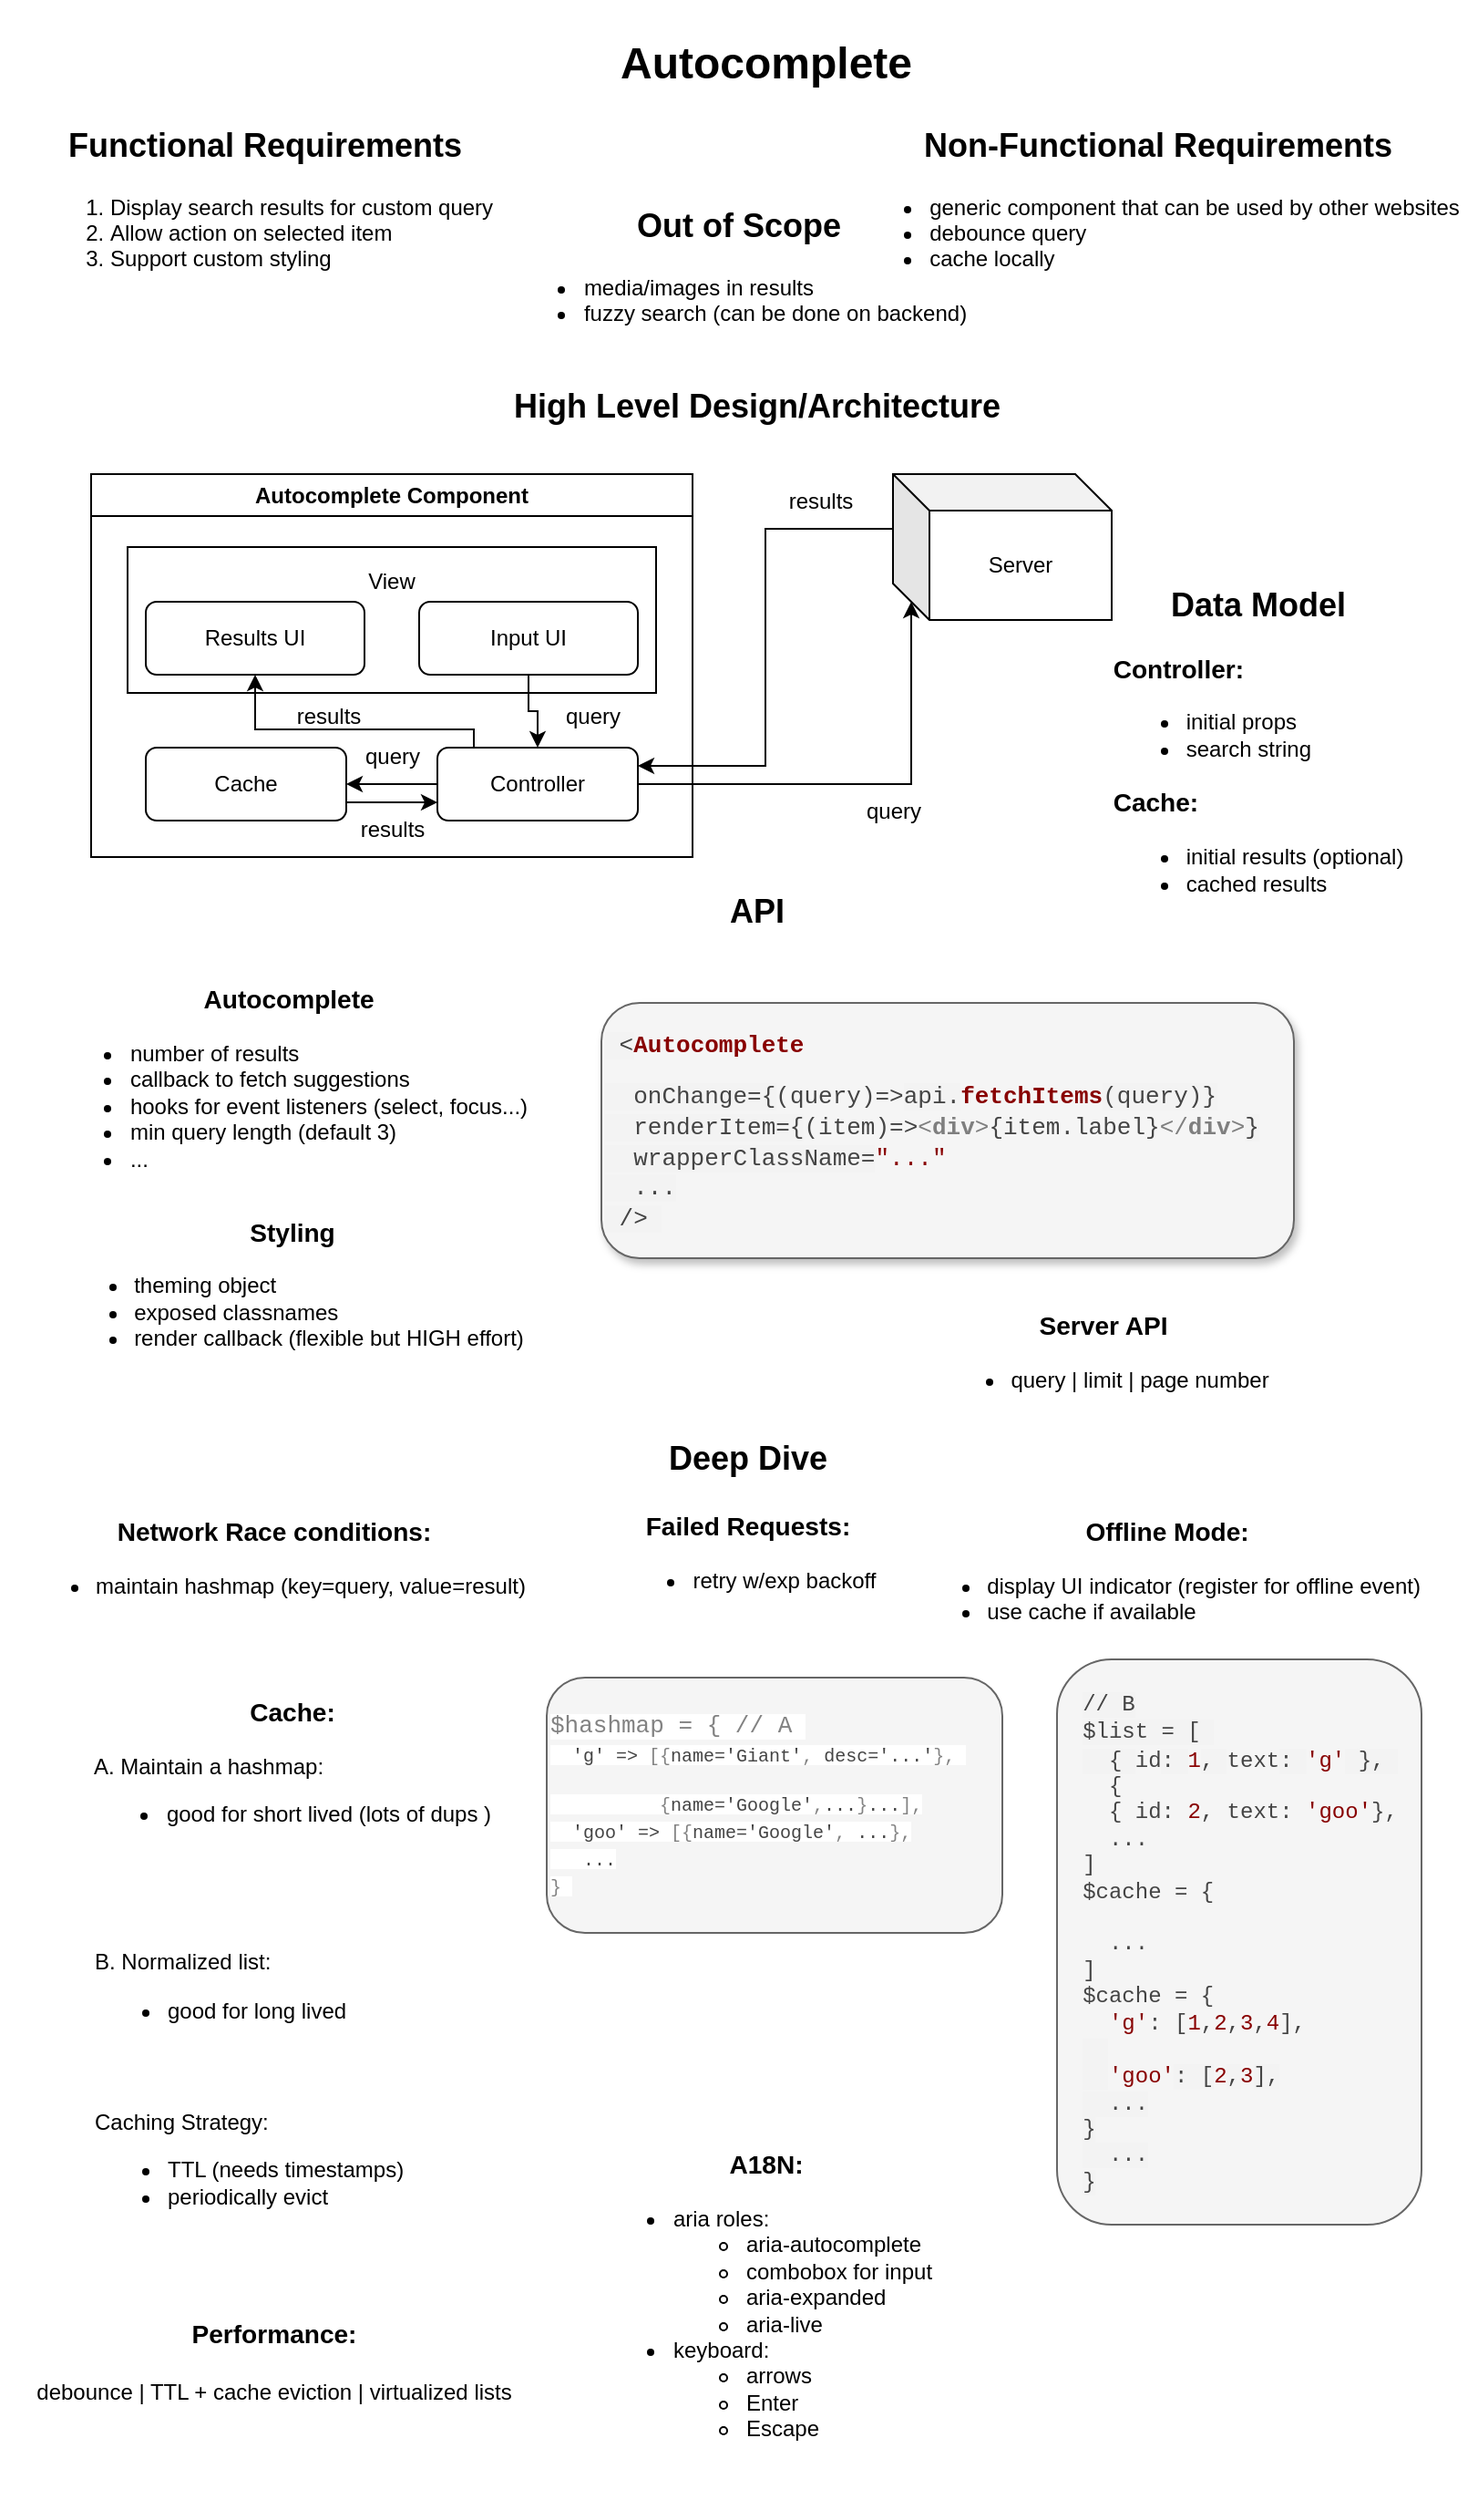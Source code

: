 <mxfile version="27.0.5">
  <diagram name="Page-1" id="dgKfHVLs2dfAS0LjMVGZ">
    <mxGraphModel dx="1205" dy="784" grid="1" gridSize="10" guides="1" tooltips="1" connect="1" arrows="1" fold="1" page="1" pageScale="1" pageWidth="850" pageHeight="1100" math="0" shadow="0">
      <root>
        <mxCell id="0" />
        <mxCell id="1" parent="0" />
        <mxCell id="UEqxe5ACNQiHhb535YgH-1" value="&lt;h1&gt;Autocomplete&lt;/h1&gt;" style="text;html=1;align=center;verticalAlign=middle;resizable=0;points=[];autosize=1;strokeColor=none;fillColor=none;" vertex="1" parent="1">
          <mxGeometry x="360" y="10" width="180" height="70" as="geometry" />
        </mxCell>
        <mxCell id="UEqxe5ACNQiHhb535YgH-2" value="&lt;h2&gt;Functional Requirements&lt;/h2&gt;&lt;div&gt;&lt;ol&gt;&lt;li style=&quot;text-align: left;&quot;&gt;Display search results for custom query&lt;/li&gt;&lt;li style=&quot;text-align: left;&quot;&gt;Allow action on selected item&lt;/li&gt;&lt;li style=&quot;text-align: left;&quot;&gt;Support custom styling&lt;/li&gt;&lt;/ol&gt;&lt;/div&gt;" style="text;html=1;align=center;verticalAlign=middle;resizable=0;points=[];autosize=1;strokeColor=none;fillColor=none;" vertex="1" parent="1">
          <mxGeometry x="40" y="58" width="270" height="120" as="geometry" />
        </mxCell>
        <mxCell id="UEqxe5ACNQiHhb535YgH-3" value="&lt;h2&gt;Non-Functional Requirements&lt;/h2&gt;&lt;div&gt;&lt;ul&gt;&lt;li style=&quot;text-align: left;&quot;&gt;generic component that can be used by other websites&lt;/li&gt;&lt;li style=&quot;text-align: left;&quot;&gt;debounce query&lt;/li&gt;&lt;li style=&quot;text-align: left;&quot;&gt;cache locally&lt;/li&gt;&lt;/ul&gt;&lt;/div&gt;" style="text;html=1;align=center;verticalAlign=middle;resizable=0;points=[];autosize=1;strokeColor=none;fillColor=none;" vertex="1" parent="1">
          <mxGeometry x="490" y="58" width="350" height="120" as="geometry" />
        </mxCell>
        <mxCell id="UEqxe5ACNQiHhb535YgH-4" value="&lt;h2&gt;Out of Scope&lt;/h2&gt;&lt;div&gt;&lt;ul&gt;&lt;li style=&quot;text-align: left;&quot;&gt;media/images in results&lt;/li&gt;&lt;li style=&quot;text-align: left;&quot;&gt;fuzzy search (can be done on backend)&lt;/li&gt;&lt;/ul&gt;&lt;/div&gt;" style="text;html=1;align=center;verticalAlign=middle;resizable=0;points=[];autosize=1;strokeColor=none;fillColor=none;" vertex="1" parent="1">
          <mxGeometry x="300" y="100" width="270" height="110" as="geometry" />
        </mxCell>
        <mxCell id="UEqxe5ACNQiHhb535YgH-5" value="&lt;h2&gt;High Level Design/Architecture&lt;/h2&gt;&lt;div&gt;&lt;br&gt;&lt;/div&gt;" style="text;html=1;align=center;verticalAlign=middle;resizable=0;points=[];autosize=1;strokeColor=none;fillColor=none;" vertex="1" parent="1">
          <mxGeometry x="300" y="200" width="290" height="80" as="geometry" />
        </mxCell>
        <mxCell id="UEqxe5ACNQiHhb535YgH-6" value="Autocomplete Component" style="swimlane;whiteSpace=wrap;html=1;" vertex="1" parent="1">
          <mxGeometry x="80" y="270" width="330" height="210" as="geometry" />
        </mxCell>
        <mxCell id="UEqxe5ACNQiHhb535YgH-11" value="View&lt;div&gt;&lt;br&gt;&lt;/div&gt;&lt;div&gt;&lt;br&gt;&lt;/div&gt;&lt;div&gt;&lt;br&gt;&lt;/div&gt;" style="rounded=0;whiteSpace=wrap;html=1;" vertex="1" parent="UEqxe5ACNQiHhb535YgH-6">
          <mxGeometry x="20" y="40" width="290" height="80" as="geometry" />
        </mxCell>
        <mxCell id="UEqxe5ACNQiHhb535YgH-7" value="Results UI" style="rounded=1;whiteSpace=wrap;html=1;" vertex="1" parent="UEqxe5ACNQiHhb535YgH-6">
          <mxGeometry x="30" y="70" width="120" height="40" as="geometry" />
        </mxCell>
        <mxCell id="UEqxe5ACNQiHhb535YgH-14" value="" style="edgeStyle=orthogonalEdgeStyle;rounded=0;orthogonalLoop=1;jettySize=auto;html=1;" edge="1" parent="UEqxe5ACNQiHhb535YgH-6" source="UEqxe5ACNQiHhb535YgH-10" target="UEqxe5ACNQiHhb535YgH-12">
          <mxGeometry relative="1" as="geometry" />
        </mxCell>
        <mxCell id="UEqxe5ACNQiHhb535YgH-10" value="Input UI" style="rounded=1;whiteSpace=wrap;html=1;" vertex="1" parent="UEqxe5ACNQiHhb535YgH-6">
          <mxGeometry x="180" y="70" width="120" height="40" as="geometry" />
        </mxCell>
        <mxCell id="UEqxe5ACNQiHhb535YgH-16" style="edgeStyle=orthogonalEdgeStyle;rounded=0;orthogonalLoop=1;jettySize=auto;html=1;" edge="1" parent="UEqxe5ACNQiHhb535YgH-6" source="UEqxe5ACNQiHhb535YgH-12" target="UEqxe5ACNQiHhb535YgH-7">
          <mxGeometry relative="1" as="geometry">
            <Array as="points">
              <mxPoint x="210" y="140" />
              <mxPoint x="90" y="140" />
            </Array>
          </mxGeometry>
        </mxCell>
        <mxCell id="UEqxe5ACNQiHhb535YgH-17" value="" style="edgeStyle=orthogonalEdgeStyle;rounded=0;orthogonalLoop=1;jettySize=auto;html=1;" edge="1" parent="UEqxe5ACNQiHhb535YgH-6" source="UEqxe5ACNQiHhb535YgH-12" target="UEqxe5ACNQiHhb535YgH-13">
          <mxGeometry relative="1" as="geometry" />
        </mxCell>
        <mxCell id="UEqxe5ACNQiHhb535YgH-12" value="Controller" style="rounded=1;whiteSpace=wrap;html=1;" vertex="1" parent="UEqxe5ACNQiHhb535YgH-6">
          <mxGeometry x="190" y="150" width="110" height="40" as="geometry" />
        </mxCell>
        <mxCell id="UEqxe5ACNQiHhb535YgH-19" style="edgeStyle=orthogonalEdgeStyle;rounded=0;orthogonalLoop=1;jettySize=auto;html=1;" edge="1" parent="UEqxe5ACNQiHhb535YgH-6" source="UEqxe5ACNQiHhb535YgH-13">
          <mxGeometry relative="1" as="geometry">
            <mxPoint x="190" y="180" as="targetPoint" />
            <Array as="points">
              <mxPoint x="190" y="180" />
            </Array>
          </mxGeometry>
        </mxCell>
        <mxCell id="UEqxe5ACNQiHhb535YgH-13" value="Cache" style="rounded=1;whiteSpace=wrap;html=1;" vertex="1" parent="UEqxe5ACNQiHhb535YgH-6">
          <mxGeometry x="30" y="150" width="110" height="40" as="geometry" />
        </mxCell>
        <mxCell id="UEqxe5ACNQiHhb535YgH-15" value="query" style="text;html=1;align=center;verticalAlign=middle;resizable=0;points=[];autosize=1;strokeColor=none;fillColor=none;" vertex="1" parent="UEqxe5ACNQiHhb535YgH-6">
          <mxGeometry x="250" y="118" width="50" height="30" as="geometry" />
        </mxCell>
        <mxCell id="UEqxe5ACNQiHhb535YgH-18" value="query" style="text;html=1;align=center;verticalAlign=middle;resizable=0;points=[];autosize=1;strokeColor=none;fillColor=none;" vertex="1" parent="UEqxe5ACNQiHhb535YgH-6">
          <mxGeometry x="140" y="140" width="50" height="30" as="geometry" />
        </mxCell>
        <mxCell id="UEqxe5ACNQiHhb535YgH-20" value="results" style="text;html=1;align=center;verticalAlign=middle;resizable=0;points=[];autosize=1;strokeColor=none;fillColor=none;" vertex="1" parent="UEqxe5ACNQiHhb535YgH-6">
          <mxGeometry x="135" y="180" width="60" height="30" as="geometry" />
        </mxCell>
        <mxCell id="UEqxe5ACNQiHhb535YgH-22" style="edgeStyle=orthogonalEdgeStyle;rounded=0;orthogonalLoop=1;jettySize=auto;html=1;entryX=0;entryY=0;entryDx=10;entryDy=70;entryPerimeter=0;" edge="1" parent="1" source="UEqxe5ACNQiHhb535YgH-12" target="UEqxe5ACNQiHhb535YgH-27">
          <mxGeometry relative="1" as="geometry">
            <mxPoint x="547" y="365.55" as="targetPoint" />
          </mxGeometry>
        </mxCell>
        <mxCell id="UEqxe5ACNQiHhb535YgH-23" value="query" style="text;html=1;align=center;verticalAlign=middle;resizable=0;points=[];autosize=1;strokeColor=none;fillColor=none;" vertex="1" parent="1">
          <mxGeometry x="495" y="440" width="50" height="30" as="geometry" />
        </mxCell>
        <mxCell id="UEqxe5ACNQiHhb535YgH-24" value="results" style="text;html=1;align=center;verticalAlign=middle;resizable=0;points=[];autosize=1;strokeColor=none;fillColor=none;" vertex="1" parent="1">
          <mxGeometry x="180" y="388" width="60" height="30" as="geometry" />
        </mxCell>
        <mxCell id="UEqxe5ACNQiHhb535YgH-26" value="results" style="text;html=1;align=center;verticalAlign=middle;resizable=0;points=[];autosize=1;strokeColor=none;fillColor=none;" vertex="1" parent="1">
          <mxGeometry x="450" y="270" width="60" height="30" as="geometry" />
        </mxCell>
        <mxCell id="UEqxe5ACNQiHhb535YgH-27" value="Server" style="shape=cube;whiteSpace=wrap;html=1;boundedLbl=1;backgroundOutline=1;darkOpacity=0.05;darkOpacity2=0.1;" vertex="1" parent="1">
          <mxGeometry x="520" y="270" width="120" height="80" as="geometry" />
        </mxCell>
        <mxCell id="UEqxe5ACNQiHhb535YgH-25" style="edgeStyle=orthogonalEdgeStyle;rounded=0;orthogonalLoop=1;jettySize=auto;html=1;exitX=0;exitY=0;exitDx=0;exitDy=30;exitPerimeter=0;entryX=1;entryY=0.25;entryDx=0;entryDy=0;" edge="1" parent="1" source="UEqxe5ACNQiHhb535YgH-27" target="UEqxe5ACNQiHhb535YgH-12">
          <mxGeometry relative="1" as="geometry">
            <mxPoint x="390" y="440" as="targetPoint" />
            <mxPoint x="576.04" y="390.48" as="sourcePoint" />
          </mxGeometry>
        </mxCell>
        <mxCell id="UEqxe5ACNQiHhb535YgH-28" value="&lt;h2&gt;Data Model&lt;/h2&gt;&lt;h3 style=&quot;text-align: left;&quot;&gt;Controller:&lt;/h3&gt;&lt;div style=&quot;&quot;&gt;&lt;ul&gt;&lt;li style=&quot;text-align: left;&quot;&gt;initial props&lt;/li&gt;&lt;li style=&quot;text-align: left;&quot;&gt;search string&lt;/li&gt;&lt;/ul&gt;&lt;h3 style=&quot;text-align: left;&quot;&gt;Cache:&lt;/h3&gt;&lt;div&gt;&lt;ul&gt;&lt;li style=&quot;text-align: left;&quot;&gt;initial results (optional)&lt;/li&gt;&lt;li style=&quot;text-align: left;&quot;&gt;cached results&lt;/li&gt;&lt;/ul&gt;&lt;/div&gt;&lt;/div&gt;" style="text;html=1;align=center;verticalAlign=middle;resizable=0;points=[];autosize=1;strokeColor=none;fillColor=none;" vertex="1" parent="1">
          <mxGeometry x="630" y="310" width="180" height="210" as="geometry" />
        </mxCell>
        <mxCell id="UEqxe5ACNQiHhb535YgH-29" value="&lt;h2&gt;API&lt;/h2&gt;" style="text;html=1;align=center;verticalAlign=middle;resizable=0;points=[];autosize=1;strokeColor=none;fillColor=none;" vertex="1" parent="1">
          <mxGeometry x="420" y="480" width="50" height="60" as="geometry" />
        </mxCell>
        <mxCell id="UEqxe5ACNQiHhb535YgH-30" value="&lt;h3&gt;Autocomplete&amp;nbsp;&lt;/h3&gt;&lt;div&gt;&lt;ul&gt;&lt;li style=&quot;text-align: left;&quot;&gt;&lt;span style=&quot;background-color: transparent; color: light-dark(rgb(0, 0, 0), rgb(255, 255, 255));&quot;&gt;number of results&lt;/span&gt;&lt;/li&gt;&lt;li style=&quot;text-align: left;&quot;&gt;&lt;span style=&quot;background-color: transparent; color: light-dark(rgb(0, 0, 0), rgb(255, 255, 255));&quot;&gt;callback to fetch suggestions&lt;/span&gt;&lt;/li&gt;&lt;li style=&quot;text-align: left;&quot;&gt;&lt;span style=&quot;background-color: transparent; color: light-dark(rgb(0, 0, 0), rgb(255, 255, 255));&quot;&gt;hooks for event listeners (select, focus...)&lt;/span&gt;&lt;/li&gt;&lt;li style=&quot;text-align: left;&quot;&gt;&lt;span style=&quot;background-color: transparent; color: light-dark(rgb(0, 0, 0), rgb(255, 255, 255));&quot;&gt;min query length (default 3)&lt;/span&gt;&lt;/li&gt;&lt;li style=&quot;text-align: left;&quot;&gt;&lt;span style=&quot;background-color: transparent; color: light-dark(rgb(0, 0, 0), rgb(255, 255, 255));&quot;&gt;...&lt;/span&gt;&lt;/li&gt;&lt;/ul&gt;&lt;/div&gt;" style="text;html=1;align=center;verticalAlign=middle;resizable=0;points=[];autosize=1;strokeColor=none;fillColor=none;" vertex="1" parent="1">
          <mxGeometry x="50" y="530" width="280" height="140" as="geometry" />
        </mxCell>
        <mxCell id="UEqxe5ACNQiHhb535YgH-36" value="&lt;pre&gt;&lt;font style=&quot;font-size: 13px;&quot;&gt;&lt;span style=&quot;color: rgb(68, 68, 68); font-family: &amp;quot;Lucida Console&amp;quot;, Courier, monospace; white-space-collapse: preserve; background-color: rgb(243, 243, 243);&quot;&gt; &amp;lt;&lt;/span&gt;&lt;span style=&quot;box-sizing: border-box; font-family: &amp;quot;Lucida Console&amp;quot;, Courier, monospace; white-space-collapse: preserve; color: rgb(136, 0, 0); font-weight: 700;&quot;&gt;Autocomplete&lt;/span&gt;&lt;span style=&quot;color: rgb(68, 68, 68); font-family: &amp;quot;Lucida Console&amp;quot;, Courier, monospace; white-space-collapse: preserve; background-color: rgb(243, 243, 243);&quot;&gt;&lt;br&gt;&lt;/span&gt;&lt;/font&gt;&lt;pre&gt;&lt;font style=&quot;font-size: 13px;&quot;&gt;&lt;span style=&quot;color: rgb(68, 68, 68); font-family: &amp;quot;Lucida Console&amp;quot;, Courier, monospace; white-space-collapse: preserve; background-color: rgb(243, 243, 243);&quot;&gt;  onChange={&lt;/span&gt;&lt;span style=&quot;box-sizing: border-box; color: rgb(68, 68, 68); font-family: &amp;quot;Lucida Console&amp;quot;, Courier, monospace; white-space-collapse: preserve;&quot;&gt;(&lt;span style=&quot;box-sizing: border-box;&quot;&gt;query&lt;/span&gt;)=&amp;gt;&lt;/span&gt;&lt;span style=&quot;color: rgb(68, 68, 68); font-family: &amp;quot;Lucida Console&amp;quot;, Courier, monospace; white-space-collapse: preserve; background-color: rgb(243, 243, 243);&quot;&gt;api.&lt;/span&gt;&lt;span style=&quot;box-sizing: border-box; font-family: &amp;quot;Lucida Console&amp;quot;, Courier, monospace; white-space-collapse: preserve; color: rgb(136, 0, 0); font-weight: 700;&quot;&gt;fetchItems&lt;/span&gt;&lt;span style=&quot;color: rgb(68, 68, 68); font-family: &amp;quot;Lucida Console&amp;quot;, Courier, monospace; white-space-collapse: preserve; background-color: rgb(243, 243, 243);&quot;&gt;(query)}&lt;br&gt;&lt;/span&gt;&lt;span style=&quot;color: rgb(68, 68, 68); font-family: &amp;quot;Lucida Console&amp;quot;, Courier, monospace; white-space-collapse: preserve; background-color: rgb(243, 243, 243);&quot;&gt;  renderItem={&lt;/span&gt;&lt;span style=&quot;box-sizing: border-box; color: rgb(68, 68, 68); font-family: &amp;quot;Lucida Console&amp;quot;, Courier, monospace; white-space-collapse: preserve;&quot;&gt;(&lt;span style=&quot;box-sizing: border-box;&quot;&gt;item&lt;/span&gt;)=&amp;gt;&lt;/span&gt;&lt;span style=&quot;box-sizing: border-box; color: rgb(68, 68, 68); font-family: &amp;quot;Lucida Console&amp;quot;, Courier, monospace; white-space-collapse: preserve;&quot;&gt;&lt;span style=&quot;box-sizing: border-box; color: rgba(68, 68, 68, 0.667);&quot;&gt;&amp;lt;&lt;span style=&quot;box-sizing: border-box; font-weight: 700;&quot;&gt;div&lt;/span&gt;&amp;gt;&lt;/span&gt;{item.label}&lt;span style=&quot;box-sizing: border-box; color: rgba(68, 68, 68, 0.667);&quot;&gt;&amp;lt;/&lt;span style=&quot;box-sizing: border-box; font-weight: 700;&quot;&gt;div&lt;/span&gt;&amp;gt;&lt;/span&gt;&lt;/span&gt;&lt;span style=&quot;color: rgb(68, 68, 68); font-family: &amp;quot;Lucida Console&amp;quot;, Courier, monospace; white-space-collapse: preserve; background-color: rgb(243, 243, 243);&quot;&gt;}&lt;br&gt;&lt;/span&gt;&lt;span style=&quot;color: rgb(68, 68, 68); font-family: &amp;quot;Lucida Console&amp;quot;, Courier, monospace; white-space-collapse: preserve; background-color: rgb(243, 243, 243);&quot;&gt;  wrapperClassName=&lt;/span&gt;&lt;span style=&quot;box-sizing: border-box; font-family: &amp;quot;Lucida Console&amp;quot;, Courier, monospace; white-space-collapse: preserve; color: rgb(136, 0, 0);&quot;&gt;&quot;...&quot;&lt;br&gt;&lt;/span&gt;&lt;span style=&quot;color: rgb(68, 68, 68); font-family: &amp;quot;Lucida Console&amp;quot;, Courier, monospace; white-space-collapse: preserve; background-color: rgb(243, 243, 243);&quot;&gt;  ...&lt;br&gt;&lt;/span&gt;&lt;span style=&quot;color: rgb(68, 68, 68); font-family: &amp;quot;Lucida Console&amp;quot;, Courier, monospace; white-space-collapse: preserve; background-color: rgb(243, 243, 243);&quot;&gt; /&amp;gt; &lt;/span&gt;&lt;/font&gt;&lt;/pre&gt;&lt;/pre&gt;" style="text;html=1;align=left;verticalAlign=middle;resizable=0;points=[];autosize=1;strokeColor=#666666;fillColor=#f5f5f5;fontColor=#333333;rounded=1;glass=0;shadow=1;" vertex="1" parent="1">
          <mxGeometry x="360" y="560" width="380" height="140" as="geometry" />
        </mxCell>
        <mxCell id="UEqxe5ACNQiHhb535YgH-38" value="&lt;h2&gt;Deep Dive&lt;/h2&gt;" style="text;html=1;align=center;verticalAlign=middle;resizable=0;points=[];autosize=1;strokeColor=none;fillColor=none;" vertex="1" parent="1">
          <mxGeometry x="385" y="780" width="110" height="60" as="geometry" />
        </mxCell>
        <mxCell id="UEqxe5ACNQiHhb535YgH-39" value="&lt;h3&gt;Network Race conditions:&lt;/h3&gt;&lt;div&gt;&lt;ul&gt;&lt;li style=&quot;text-align: left;&quot;&gt;maintain hashmap (key=query, value=result)&lt;/li&gt;&lt;/ul&gt;&lt;div style=&quot;&quot;&gt;&lt;br&gt;&lt;/div&gt;&lt;/div&gt;" style="text;html=1;align=center;verticalAlign=middle;resizable=0;points=[];autosize=1;strokeColor=none;fillColor=none;" vertex="1" parent="1">
          <mxGeometry x="30" y="820" width="300" height="100" as="geometry" />
        </mxCell>
        <mxCell id="UEqxe5ACNQiHhb535YgH-40" value="&lt;h3&gt;Failed Requests:&lt;/h3&gt;&lt;div&gt;&lt;ul&gt;&lt;li style=&quot;text-align: left;&quot;&gt;retry w/exp backoff&lt;/li&gt;&lt;/ul&gt;&lt;/div&gt;" style="text;html=1;align=center;verticalAlign=middle;resizable=0;points=[];autosize=1;strokeColor=none;fillColor=none;" vertex="1" parent="1">
          <mxGeometry x="360" y="820" width="160" height="80" as="geometry" />
        </mxCell>
        <mxCell id="UEqxe5ACNQiHhb535YgH-41" value="&lt;h3&gt;Offline Mode:&lt;/h3&gt;&lt;div&gt;&lt;ul&gt;&lt;li style=&quot;text-align: left;&quot;&gt;display UI indicator (register for offline event)&lt;/li&gt;&lt;li style=&quot;text-align: left;&quot;&gt;use cache if available&lt;/li&gt;&lt;/ul&gt;&lt;/div&gt;" style="text;html=1;align=center;verticalAlign=middle;resizable=0;points=[];autosize=1;strokeColor=none;fillColor=none;" vertex="1" parent="1">
          <mxGeometry x="520" y="820" width="300" height="100" as="geometry" />
        </mxCell>
        <mxCell id="UEqxe5ACNQiHhb535YgH-42" value="&lt;h3&gt;Cache:&lt;/h3&gt;&lt;div&gt;&lt;div style=&quot;text-align: left;&quot;&gt;&lt;span style=&quot;background-color: transparent; color: light-dark(rgb(0, 0, 0), rgb(255, 255, 255));&quot;&gt;A. Maintain a hashmap:&lt;/span&gt;&lt;/div&gt;&lt;ul&gt;&lt;li&gt;&lt;span style=&quot;background-color: transparent; color: light-dark(rgb(0, 0, 0), rgb(255, 255, 255)); text-align: left;&quot;&gt;good for short lived (lots of dups )&lt;/span&gt;&lt;/li&gt;&lt;/ul&gt;&lt;/div&gt;" style="text;html=1;align=center;verticalAlign=middle;resizable=0;points=[];autosize=1;strokeColor=none;fillColor=none;" vertex="1" parent="1">
          <mxGeometry x="70" y="920" width="240" height="110" as="geometry" />
        </mxCell>
        <mxCell id="UEqxe5ACNQiHhb535YgH-43" value="&lt;pre&gt;&lt;pre&gt;&lt;span&gt;&lt;span style=&quot;background-color: rgb(255, 255, 255); box-sizing: border-box; font-family: &amp;quot;Lucida Console&amp;quot;, Courier, monospace; color: rgba(68, 68, 68, 0.667);&quot;&gt;&lt;font style=&quot;font-size: 13px;&quot;&gt;$hashmap = { // A &lt;font style=&quot;&quot;&gt;&lt;br&gt;&lt;/font&gt;&lt;/font&gt;&lt;/span&gt;&lt;font style=&quot;font-size: 10px; background-color: light-dark(#ffffff, var(--ge-dark-color, #121212));&quot;&gt;&lt;span style=&quot;color: rgb(68, 68, 68); font-family: &amp;quot;Lucida Console&amp;quot;, Courier, monospace;&quot;&gt;  &#39;g&#39; =&amp;gt; &lt;/span&gt;&lt;span style=&quot;box-sizing: border-box; font-family: &amp;quot;Lucida Console&amp;quot;, Courier, monospace; color: rgba(68, 68, 68, 0.667);&quot;&gt;[&lt;/span&gt;&lt;span style=&quot;box-sizing: border-box; font-family: &amp;quot;Lucida Console&amp;quot;, Courier, monospace; color: rgba(68, 68, 68, 0.667);&quot;&gt;{&lt;/span&gt;&lt;span style=&quot;color: rgb(68, 68, 68); font-family: &amp;quot;Lucida Console&amp;quot;, Courier, monospace;&quot;&gt;name=&#39;Giant&#39;&lt;/span&gt;&lt;span style=&quot;box-sizing: border-box; font-family: &amp;quot;Lucida Console&amp;quot;, Courier, monospace; color: rgba(68, 68, 68, 0.667);&quot;&gt;,&lt;/span&gt;&lt;span style=&quot;color: rgb(68, 68, 68); font-family: &amp;quot;Lucida Console&amp;quot;, Courier, monospace;&quot;&gt; desc=&#39;...&#39;&lt;/span&gt;&lt;span style=&quot;box-sizing: border-box; font-family: &amp;quot;Lucida Console&amp;quot;, Courier, monospace; color: rgba(68, 68, 68, 0.667);&quot;&gt;}&lt;/span&gt;&lt;span style=&quot;box-sizing: border-box; font-family: &amp;quot;Lucida Console&amp;quot;, Courier, monospace; color: rgba(68, 68, 68, 0.667);&quot;&gt;,&lt;/span&gt;&lt;span style=&quot;color: rgb(68, 68, 68); font-family: &amp;quot;Lucida Console&amp;quot;, Courier, monospace;&quot;&gt; &lt;/span&gt;&lt;/font&gt;&lt;/span&gt;&lt;/pre&gt;&lt;pre&gt;&lt;font style=&quot;font-size: 10px; background-color: light-dark(#ffffff, var(--ge-dark-color, #121212));&quot;&gt;&lt;span style=&quot;box-sizing: border-box; font-family: &amp;quot;Lucida Console&amp;quot;, Courier, monospace; color: rgba(68, 68, 68, 0.667);&quot;&gt;          {&lt;/span&gt;&lt;span style=&quot;color: rgb(68, 68, 68); font-family: &amp;quot;Lucida Console&amp;quot;, Courier, monospace;&quot;&gt;name=&#39;Google&#39;&lt;/span&gt;&lt;span style=&quot;box-sizing: border-box; font-family: &amp;quot;Lucida Console&amp;quot;, Courier, monospace; color: rgba(68, 68, 68, 0.667);&quot;&gt;,&lt;/span&gt;&lt;span style=&quot;color: rgb(68, 68, 68); font-family: &amp;quot;Lucida Console&amp;quot;, Courier, monospace;&quot;&gt;...&lt;/span&gt;&lt;span style=&quot;box-sizing: border-box; font-family: &amp;quot;Lucida Console&amp;quot;, Courier, monospace; color: rgba(68, 68, 68, 0.667);&quot;&gt;}&lt;/span&gt;&lt;span style=&quot;color: rgb(68, 68, 68); font-family: &amp;quot;Lucida Console&amp;quot;, Courier, monospace;&quot;&gt;...&lt;/span&gt;&lt;span style=&quot;box-sizing: border-box; font-family: &amp;quot;Lucida Console&amp;quot;, Courier, monospace; color: rgba(68, 68, 68, 0.667);&quot;&gt;]&lt;/span&gt;&lt;span style=&quot;box-sizing: border-box; font-family: &amp;quot;Lucida Console&amp;quot;, Courier, monospace; color: rgba(68, 68, 68, 0.667);&quot;&gt;,&lt;br&gt;&lt;/span&gt;&lt;span style=&quot;color: rgb(68, 68, 68); font-family: &amp;quot;Lucida Console&amp;quot;, Courier, monospace;&quot;&gt;  &#39;goo&#39; =&amp;gt; &lt;/span&gt;&lt;span style=&quot;box-sizing: border-box; font-family: &amp;quot;Lucida Console&amp;quot;, Courier, monospace; color: rgba(68, 68, 68, 0.667);&quot;&gt;[&lt;/span&gt;&lt;span style=&quot;box-sizing: border-box; font-family: &amp;quot;Lucida Console&amp;quot;, Courier, monospace; color: rgba(68, 68, 68, 0.667);&quot;&gt;{&lt;/span&gt;&lt;span style=&quot;color: rgb(68, 68, 68); font-family: &amp;quot;Lucida Console&amp;quot;, Courier, monospace;&quot;&gt;name=&#39;Google&#39;&lt;/span&gt;&lt;span style=&quot;box-sizing: border-box; font-family: &amp;quot;Lucida Console&amp;quot;, Courier, monospace; color: rgba(68, 68, 68, 0.667);&quot;&gt;,&lt;/span&gt;&lt;span style=&quot;color: rgb(68, 68, 68); font-family: &amp;quot;Lucida Console&amp;quot;, Courier, monospace;&quot;&gt; ...&lt;/span&gt;&lt;span style=&quot;box-sizing: border-box; font-family: &amp;quot;Lucida Console&amp;quot;, Courier, monospace; color: rgba(68, 68, 68, 0.667);&quot;&gt;}&lt;/span&gt;&lt;span style=&quot;box-sizing: border-box; font-family: &amp;quot;Lucida Console&amp;quot;, Courier, monospace; color: rgba(68, 68, 68, 0.667);&quot;&gt;,&lt;br&gt;&lt;/span&gt;&lt;span style=&quot;color: rgb(68, 68, 68); font-family: &amp;quot;Lucida Console&amp;quot;, Courier, monospace;&quot;&gt;   ...&lt;br&gt;&lt;/span&gt;&lt;span style=&quot;box-sizing: border-box; font-family: &amp;quot;Lucida Console&amp;quot;, Courier, monospace; color: rgba(68, 68, 68, 0.667);&quot;&gt;}&lt;/span&gt;&lt;span style=&quot;color: rgb(68, 68, 68); font-family: &amp;quot;Lucida Console&amp;quot;, Courier, monospace;&quot;&gt; &lt;/span&gt;&lt;/font&gt;&lt;/pre&gt;&lt;/pre&gt;" style="text;html=1;align=left;verticalAlign=middle;resizable=0;points=[];autosize=1;strokeColor=#666666;fillColor=#f5f5f5;rounded=1;fontColor=#333333;" vertex="1" parent="1">
          <mxGeometry x="330" y="930" width="250" height="140" as="geometry" />
        </mxCell>
        <mxCell id="UEqxe5ACNQiHhb535YgH-44" value="&lt;pre&gt;&lt;div style=&quot;text-align: left;&quot;&gt;&lt;span style=&quot;background-color: rgb(243, 243, 243); color: rgb(68, 68, 68); font-family: &amp;quot;Lucida Console&amp;quot;, Courier, monospace;&quot;&gt;&lt;font&gt;// B&lt;/font&gt;&lt;/span&gt;&lt;/div&gt;&lt;div style=&quot;text-align: left;&quot;&gt;&lt;span style=&quot;background-color: rgb(243, 243, 243); color: rgb(68, 68, 68); font-family: &amp;quot;Lucida Console&amp;quot;, Courier, monospace;&quot;&gt;&lt;font&gt;$list = [ &lt;/font&gt;&lt;/span&gt;&lt;/div&gt;&lt;font style=&quot;&quot;&gt;&lt;font style=&quot;&quot;&gt;&lt;div style=&quot;text-align: left;&quot;&gt;&lt;font&gt;&lt;span style=&quot;color: rgb(68, 68, 68); font-family: &amp;quot;Lucida Console&amp;quot;, Courier, monospace; background-color: rgb(243, 243, 243);&quot;&gt;  { &lt;/span&gt;&lt;span style=&quot;background-color: transparent; box-sizing: border-box; color: rgb(68, 68, 68); font-family: &amp;quot;Lucida Console&amp;quot;, Courier, monospace;&quot;&gt;id&lt;/span&gt;&lt;span style=&quot;color: rgb(68, 68, 68); font-family: &amp;quot;Lucida Console&amp;quot;, Courier, monospace; background-color: rgb(243, 243, 243);&quot;&gt;: &lt;/span&gt;&lt;span style=&quot;background-color: transparent; box-sizing: border-box; font-family: &amp;quot;Lucida Console&amp;quot;, Courier, monospace; color: rgb(136, 0, 0);&quot;&gt;1&lt;/span&gt;&lt;span style=&quot;color: rgb(68, 68, 68); font-family: &amp;quot;Lucida Console&amp;quot;, Courier, monospace; background-color: rgb(243, 243, 243);&quot;&gt;, &lt;/span&gt;&lt;span style=&quot;background-color: transparent; box-sizing: border-box; color: rgb(68, 68, 68); font-family: &amp;quot;Lucida Console&amp;quot;, Courier, monospace;&quot;&gt;text&lt;/span&gt;&lt;span style=&quot;color: rgb(68, 68, 68); font-family: &amp;quot;Lucida Console&amp;quot;, Courier, monospace; background-color: rgb(243, 243, 243);&quot;&gt;: &lt;/span&gt;&lt;span style=&quot;background-color: transparent; box-sizing: border-box; font-family: &amp;quot;Lucida Console&amp;quot;, Courier, monospace; color: rgb(136, 0, 0);&quot;&gt;&#39;g&#39;&lt;/span&gt;&lt;span style=&quot;color: rgb(68, 68, 68); font-family: &amp;quot;Lucida Console&amp;quot;, Courier, monospace; background-color: rgb(243, 243, 243);&quot;&gt; }, &lt;/span&gt;&lt;/font&gt;&lt;/div&gt;&lt;font style=&quot;&quot;&gt;&lt;font&gt;&lt;span style=&quot;color: rgb(68, 68, 68); font-family: &amp;quot;Lucida Console&amp;quot;, Courier, monospace; white-space-collapse: preserve; background-color: rgb(243, 243, 243);&quot;&gt;&lt;div style=&quot;text-align: left;&quot;&gt;  { &lt;/div&gt;&lt;/span&gt;&lt;span style=&quot;color: rgb(68, 68, 68); font-family: &amp;quot;Lucida Console&amp;quot;, Courier, monospace; white-space-collapse: preserve; background-color: rgb(243, 243, 243);&quot;&gt;&lt;div style=&quot;text-align: left;&quot;&gt;  { &lt;span style=&quot;background-color: transparent; box-sizing: border-box;&quot;&gt;id&lt;/span&gt;: &lt;span style=&quot;background-color: transparent; box-sizing: border-box; color: rgb(136, 0, 0);&quot;&gt;2&lt;/span&gt;, &lt;span style=&quot;background-color: transparent; box-sizing: border-box;&quot;&gt;text&lt;/span&gt;: &lt;span style=&quot;background-color: transparent; box-sizing: border-box; color: rgb(136, 0, 0);&quot;&gt;&#39;goo&#39;&lt;/span&gt;},&lt;/div&gt;&lt;/span&gt;&lt;span style=&quot;color: rgb(68, 68, 68); font-family: &amp;quot;Lucida Console&amp;quot;, Courier, monospace; white-space-collapse: preserve; background-color: rgb(243, 243, 243);&quot;&gt;&lt;div style=&quot;text-align: left;&quot;&gt;  ...&lt;/div&gt;&lt;div style=&quot;text-align: left;&quot;&gt;]&lt;/div&gt;&lt;div style=&quot;text-align: left;&quot;&gt;$cache = {&lt;/div&gt;&lt;div style=&quot;text-align: left;&quot;&gt;  &lt;/div&gt;&lt;/span&gt;&lt;span style=&quot;color: rgb(68, 68, 68); font-family: &amp;quot;Lucida Console&amp;quot;, Courier, monospace; white-space-collapse: preserve; background-color: rgb(243, 243, 243);&quot;&gt;&lt;div style=&quot;text-align: left;&quot;&gt;  ...&lt;/div&gt;&lt;/span&gt;&lt;span style=&quot;color: rgb(68, 68, 68); font-family: &amp;quot;Lucida Console&amp;quot;, Courier, monospace; white-space-collapse: preserve; background-color: rgb(243, 243, 243);&quot;&gt;&lt;div style=&quot;text-align: left;&quot;&gt;]&lt;/div&gt;&lt;/span&gt;&lt;/font&gt;&lt;span style=&quot;color: rgb(68, 68, 68); font-family: &amp;quot;Lucida Console&amp;quot;, Courier, monospace; white-space-collapse: preserve; background-color: rgb(243, 243, 243);&quot;&gt;&lt;div style=&quot;text-align: left;&quot;&gt;&lt;font&gt;$cache = {&lt;/font&gt;&lt;/div&gt;&lt;/span&gt;&lt;/font&gt;&lt;span style=&quot;color: rgb(68, 68, 68); font-family: &amp;quot;Lucida Console&amp;quot;, Courier, monospace; white-space-collapse: preserve; background-color: rgb(243, 243, 243);&quot;&gt;&lt;div style=&quot;text-align: left;&quot;&gt;&lt;font&gt;&lt;font style=&quot;background-color: transparent; color: light-dark(rgb(0, 0, 0), rgb(255, 255, 255)); font-family: Helvetica; white-space-collapse: collapse;&quot;&gt;&lt;span style=&quot;color: rgb(68, 68, 68); font-family: &amp;quot;Lucida Console&amp;quot;, Courier, monospace; white-space-collapse: preserve;&quot;&gt;  &lt;/span&gt;&lt;span style=&quot;box-sizing: border-box; font-family: &amp;quot;Lucida Console&amp;quot;, Courier, monospace; white-space-collapse: preserve; color: rgb(136, 0, 0);&quot;&gt;&#39;g&#39;&lt;/span&gt;&lt;span style=&quot;color: rgb(68, 68, 68); font-family: &amp;quot;Lucida Console&amp;quot;, Courier, monospace; white-space-collapse: preserve;&quot;&gt;: [&lt;/span&gt;&lt;span style=&quot;box-sizing: border-box; font-family: &amp;quot;Lucida Console&amp;quot;, Courier, monospace; white-space-collapse: preserve; color: rgb(136, 0, 0);&quot;&gt;1&lt;/span&gt;&lt;span style=&quot;color: rgb(68, 68, 68); font-family: &amp;quot;Lucida Console&amp;quot;, Courier, monospace; white-space-collapse: preserve;&quot;&gt;,&lt;/span&gt;&lt;span style=&quot;box-sizing: border-box; font-family: &amp;quot;Lucida Console&amp;quot;, Courier, monospace; white-space-collapse: preserve; color: rgb(136, 0, 0);&quot;&gt;2&lt;/span&gt;&lt;span style=&quot;color: rgb(68, 68, 68); font-family: &amp;quot;Lucida Console&amp;quot;, Courier, monospace; white-space-collapse: preserve;&quot;&gt;,&lt;/span&gt;&lt;span style=&quot;box-sizing: border-box; font-family: &amp;quot;Lucida Console&amp;quot;, Courier, monospace; white-space-collapse: preserve; color: rgb(136, 0, 0);&quot;&gt;3&lt;/span&gt;&lt;span style=&quot;color: rgb(68, 68, 68); font-family: &amp;quot;Lucida Console&amp;quot;, Courier, monospace; white-space-collapse: preserve;&quot;&gt;,&lt;/span&gt;&lt;/font&gt;&lt;span style=&quot;background-color: transparent; box-sizing: border-box; color: rgb(136, 0, 0);&quot;&gt;4&lt;/span&gt;&lt;span style=&quot;&quot;&gt;],&lt;/span&gt;&lt;/font&gt;&lt;/div&gt;&lt;/span&gt;&lt;/font&gt;&lt;font&gt;&lt;span style=&quot;color: rgb(68, 68, 68); font-family: &amp;quot;Lucida Console&amp;quot;, Courier, monospace; white-space-collapse: preserve; background-color: rgb(243, 243, 243);&quot;&gt;&lt;div style=&quot;text-align: left;&quot;&gt;&lt;span style=&quot;background-color: light-dark(rgb(243, 243, 243), rgb(28, 28, 28)); color: light-dark(rgb(68, 68, 68), rgb(179, 179, 179));&quot;&gt;  &lt;/span&gt;&lt;/div&gt;&lt;/span&gt;&lt;span style=&quot;color: rgb(68, 68, 68); font-family: &amp;quot;Lucida Console&amp;quot;, Courier, monospace; white-space-collapse: preserve; background-color: rgb(243, 243, 243);&quot;&gt;&lt;div style=&quot;text-align: left;&quot;&gt;&lt;span style=&quot;color: rgb(68, 68, 68); background-color: rgb(243, 243, 243);&quot;&gt;  &lt;/span&gt;&lt;span style=&quot;background-color: transparent; box-sizing: border-box; color: rgb(136, 0, 0);&quot;&gt;&#39;goo&#39;&lt;/span&gt;&lt;span style=&quot;color: rgb(68, 68, 68); background-color: rgb(243, 243, 243);&quot;&gt;: [&lt;/span&gt;&lt;span style=&quot;background-color: transparent; box-sizing: border-box; color: rgb(136, 0, 0);&quot;&gt;2&lt;/span&gt;&lt;span style=&quot;color: rgb(68, 68, 68); background-color: rgb(243, 243, 243);&quot;&gt;,&lt;/span&gt;&lt;span style=&quot;background-color: transparent; box-sizing: border-box; color: rgb(136, 0, 0);&quot;&gt;3&lt;/span&gt;&lt;span style=&quot;color: rgb(68, 68, 68); background-color: rgb(243, 243, 243);&quot;&gt;],&lt;/span&gt;&lt;/div&gt;&lt;/span&gt;&lt;span style=&quot;color: rgb(68, 68, 68); font-family: &amp;quot;Lucida Console&amp;quot;, Courier, monospace; white-space-collapse: preserve; background-color: rgb(243, 243, 243);&quot;&gt;&lt;div style=&quot;text-align: left;&quot;&gt;&lt;span style=&quot;background-color: light-dark(rgb(243, 243, 243), rgb(28, 28, 28)); color: light-dark(rgb(68, 68, 68), rgb(179, 179, 179));&quot;&gt;  ...&lt;/span&gt;&lt;/div&gt;&lt;div style=&quot;text-align: left;&quot;&gt;&lt;span style=&quot;background-color: light-dark(rgb(243, 243, 243), rgb(28, 28, 28)); color: light-dark(rgb(68, 68, 68), rgb(179, 179, 179));&quot;&gt;}&lt;/span&gt;&lt;/div&gt;&lt;/span&gt;&lt;span style=&quot;color: rgb(68, 68, 68); font-family: &amp;quot;Lucida Console&amp;quot;, Courier, monospace; white-space-collapse: preserve; background-color: rgb(243, 243, 243);&quot;&gt;&lt;div style=&quot;text-align: left;&quot;&gt;&lt;span style=&quot;background-color: light-dark(rgb(243, 243, 243), rgb(28, 28, 28)); color: light-dark(rgb(68, 68, 68), rgb(179, 179, 179));&quot;&gt;  ...&lt;/span&gt;&lt;/div&gt;&lt;/span&gt;&lt;span style=&quot;color: rgb(68, 68, 68); font-family: &amp;quot;Lucida Console&amp;quot;, Courier, monospace; white-space-collapse: preserve; background-color: rgb(243, 243, 243);&quot;&gt;&lt;div style=&quot;text-align: left;&quot;&gt;&lt;span style=&quot;background-color: light-dark(rgb(243, 243, 243), rgb(28, 28, 28)); color: light-dark(rgb(68, 68, 68), rgb(179, 179, 179));&quot;&gt;}&lt;/span&gt;&lt;/div&gt;&lt;/span&gt;&lt;/font&gt;&lt;/font&gt;&lt;/pre&gt;" style="text;html=1;align=center;verticalAlign=middle;resizable=0;points=[];autosize=1;strokeColor=#666666;fillColor=#f5f5f5;fontColor=#333333;rounded=1;" vertex="1" parent="1">
          <mxGeometry x="610" y="920" width="200" height="310" as="geometry" />
        </mxCell>
        <mxCell id="UEqxe5ACNQiHhb535YgH-45" value="&lt;span style=&quot;background-color: transparent; color: light-dark(rgb(0, 0, 0), rgb(255, 255, 255));&quot;&gt;B. Normalized list:&lt;/span&gt;&lt;br&gt;&lt;ul&gt;&lt;li&gt;&lt;span style=&quot;background-color: transparent; color: light-dark(rgb(0, 0, 0), rgb(255, 255, 255));&quot;&gt;good for long lived&lt;/span&gt;&lt;/li&gt;&lt;/ul&gt;" style="text;html=1;align=left;verticalAlign=middle;resizable=0;points=[];autosize=1;strokeColor=none;fillColor=none;" vertex="1" parent="1">
          <mxGeometry x="80" y="1070" width="160" height="70" as="geometry" />
        </mxCell>
        <mxCell id="UEqxe5ACNQiHhb535YgH-46" value="&lt;h3&gt;Styling&lt;/h3&gt;&lt;div&gt;&lt;ul&gt;&lt;li style=&quot;text-align: left;&quot;&gt;theming object&lt;/li&gt;&lt;li style=&quot;text-align: left;&quot;&gt;exposed classnames&lt;/li&gt;&lt;li style=&quot;text-align: left;&quot;&gt;render callback (flexible but HIGH effort)&lt;/li&gt;&lt;/ul&gt;&lt;/div&gt;" style="text;html=1;align=center;verticalAlign=middle;resizable=0;points=[];autosize=1;strokeColor=none;fillColor=none;" vertex="1" parent="1">
          <mxGeometry x="50" y="658" width="280" height="110" as="geometry" />
        </mxCell>
        <mxCell id="UEqxe5ACNQiHhb535YgH-47" value="&lt;h3&gt;Server API&lt;/h3&gt;&lt;div&gt;&lt;ul&gt;&lt;li style=&quot;text-align: left;&quot;&gt;query | limit | page number&lt;/li&gt;&lt;/ul&gt;&lt;/div&gt;" style="text;html=1;align=center;verticalAlign=middle;resizable=0;points=[];autosize=1;strokeColor=none;fillColor=none;" vertex="1" parent="1">
          <mxGeometry x="530" y="710" width="210" height="80" as="geometry" />
        </mxCell>
        <mxCell id="UEqxe5ACNQiHhb535YgH-48" value="Caching Strategy:&lt;div&gt;&lt;ul&gt;&lt;li&gt;TTL (needs timestamps)&lt;/li&gt;&lt;li&gt;periodically evict&lt;/li&gt;&lt;/ul&gt;&lt;/div&gt;" style="text;html=1;align=left;verticalAlign=middle;resizable=0;points=[];autosize=1;strokeColor=none;fillColor=none;" vertex="1" parent="1">
          <mxGeometry x="80" y="1160" width="190" height="80" as="geometry" />
        </mxCell>
        <mxCell id="UEqxe5ACNQiHhb535YgH-50" value="&lt;h3&gt;Performance:&lt;/h3&gt;&lt;h3&gt;&lt;span style=&quot;text-align: left; background-color: transparent; color: light-dark(rgb(0, 0, 0), rgb(255, 255, 255)); font-size: 12px; font-weight: normal;&quot;&gt;debounce | TTL + cache eviction | virtualized lists&lt;/span&gt;&lt;/h3&gt;" style="text;html=1;align=center;verticalAlign=middle;resizable=0;points=[];autosize=1;strokeColor=none;fillColor=none;" vertex="1" parent="1">
          <mxGeometry x="40" y="1260" width="280" height="90" as="geometry" />
        </mxCell>
        <mxCell id="UEqxe5ACNQiHhb535YgH-51" value="&lt;h3&gt;A18N:&lt;/h3&gt;&lt;div&gt;&lt;ul&gt;&lt;li style=&quot;text-align: left;&quot;&gt;aria roles:&lt;/li&gt;&lt;ul&gt;&lt;li style=&quot;text-align: left;&quot;&gt;aria-autocomplete&lt;/li&gt;&lt;li style=&quot;text-align: left;&quot;&gt;combobox for input&lt;/li&gt;&lt;li style=&quot;text-align: left;&quot;&gt;aria-expanded&lt;/li&gt;&lt;li style=&quot;text-align: left;&quot;&gt;aria-live&lt;/li&gt;&lt;/ul&gt;&lt;li style=&quot;text-align: left;&quot;&gt;keyboard:&lt;/li&gt;&lt;ul&gt;&lt;li style=&quot;text-align: left;&quot;&gt;arrows&lt;/li&gt;&lt;li style=&quot;text-align: left;&quot;&gt;Enter&lt;/li&gt;&lt;li style=&quot;text-align: left;&quot;&gt;Escape&lt;/li&gt;&lt;/ul&gt;&lt;/ul&gt;&lt;/div&gt;&lt;div&gt;&lt;br&gt;&lt;/div&gt;" style="text;html=1;align=center;verticalAlign=middle;resizable=0;points=[];autosize=1;strokeColor=none;fillColor=none;" vertex="1" parent="1">
          <mxGeometry x="345" y="1170" width="210" height="210" as="geometry" />
        </mxCell>
      </root>
    </mxGraphModel>
  </diagram>
</mxfile>
